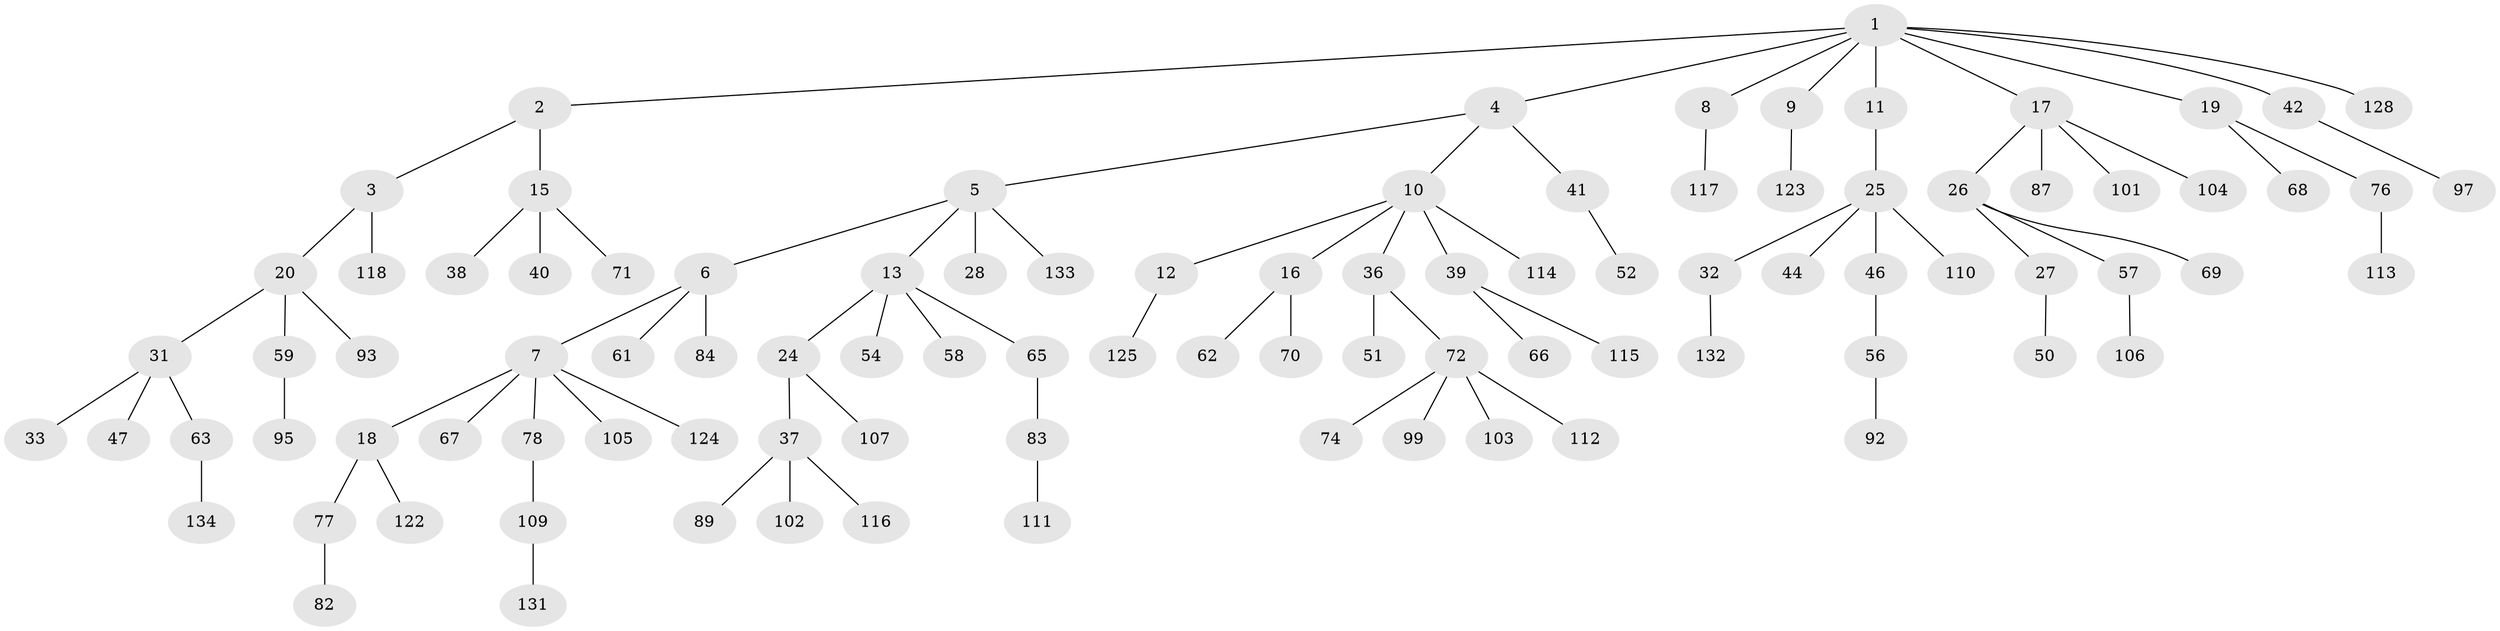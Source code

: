 // Generated by graph-tools (version 1.1) at 2025/52/02/27/25 19:52:10]
// undirected, 96 vertices, 95 edges
graph export_dot {
graph [start="1"]
  node [color=gray90,style=filled];
  1 [super="+120"];
  2 [super="+127"];
  3 [super="+75"];
  4;
  5 [super="+14"];
  6 [super="+55"];
  7 [super="+45"];
  8 [super="+53"];
  9 [super="+126"];
  10 [super="+22"];
  11 [super="+60"];
  12 [super="+34"];
  13 [super="+23"];
  15 [super="+21"];
  16 [super="+35"];
  17 [super="+29"];
  18 [super="+48"];
  19;
  20 [super="+30"];
  24;
  25 [super="+64"];
  26;
  27;
  28;
  31 [super="+91"];
  32 [super="+80"];
  33;
  36 [super="+43"];
  37 [super="+73"];
  38;
  39 [super="+100"];
  40;
  41 [super="+108"];
  42 [super="+49"];
  44;
  46;
  47 [super="+86"];
  50 [super="+79"];
  51;
  52;
  54;
  56 [super="+81"];
  57 [super="+88"];
  58;
  59;
  61;
  62 [super="+96"];
  63;
  65 [super="+90"];
  66;
  67 [super="+94"];
  68;
  69;
  70;
  71 [super="+119"];
  72 [super="+85"];
  74;
  76 [super="+98"];
  77;
  78;
  82;
  83;
  84 [super="+130"];
  87;
  89 [super="+129"];
  92;
  93;
  95;
  97;
  99;
  101;
  102;
  103;
  104;
  105;
  106;
  107;
  109 [super="+121"];
  110;
  111;
  112;
  113;
  114;
  115;
  116;
  117;
  118;
  122;
  123;
  124;
  125;
  128;
  131;
  132;
  133;
  134;
  1 -- 2;
  1 -- 4;
  1 -- 8;
  1 -- 9;
  1 -- 11;
  1 -- 17;
  1 -- 19;
  1 -- 42;
  1 -- 128;
  2 -- 3;
  2 -- 15;
  3 -- 20;
  3 -- 118;
  4 -- 5;
  4 -- 10;
  4 -- 41;
  5 -- 6;
  5 -- 13;
  5 -- 28;
  5 -- 133;
  6 -- 7;
  6 -- 61;
  6 -- 84;
  7 -- 18;
  7 -- 67;
  7 -- 78;
  7 -- 105;
  7 -- 124;
  8 -- 117;
  9 -- 123;
  10 -- 12;
  10 -- 16;
  10 -- 36;
  10 -- 39;
  10 -- 114;
  11 -- 25;
  12 -- 125;
  13 -- 58;
  13 -- 65;
  13 -- 24;
  13 -- 54;
  15 -- 40;
  15 -- 71;
  15 -- 38;
  16 -- 62;
  16 -- 70;
  17 -- 26;
  17 -- 87;
  17 -- 101;
  17 -- 104;
  18 -- 77;
  18 -- 122;
  19 -- 68;
  19 -- 76;
  20 -- 31;
  20 -- 59;
  20 -- 93;
  24 -- 37;
  24 -- 107;
  25 -- 32;
  25 -- 44;
  25 -- 46;
  25 -- 110;
  26 -- 27;
  26 -- 57;
  26 -- 69;
  27 -- 50;
  31 -- 33;
  31 -- 47;
  31 -- 63;
  32 -- 132;
  36 -- 72;
  36 -- 51;
  37 -- 102;
  37 -- 89;
  37 -- 116;
  39 -- 66;
  39 -- 115;
  41 -- 52;
  42 -- 97;
  46 -- 56;
  56 -- 92;
  57 -- 106;
  59 -- 95;
  63 -- 134;
  65 -- 83;
  72 -- 74;
  72 -- 103;
  72 -- 112;
  72 -- 99;
  76 -- 113;
  77 -- 82;
  78 -- 109;
  83 -- 111;
  109 -- 131;
}
